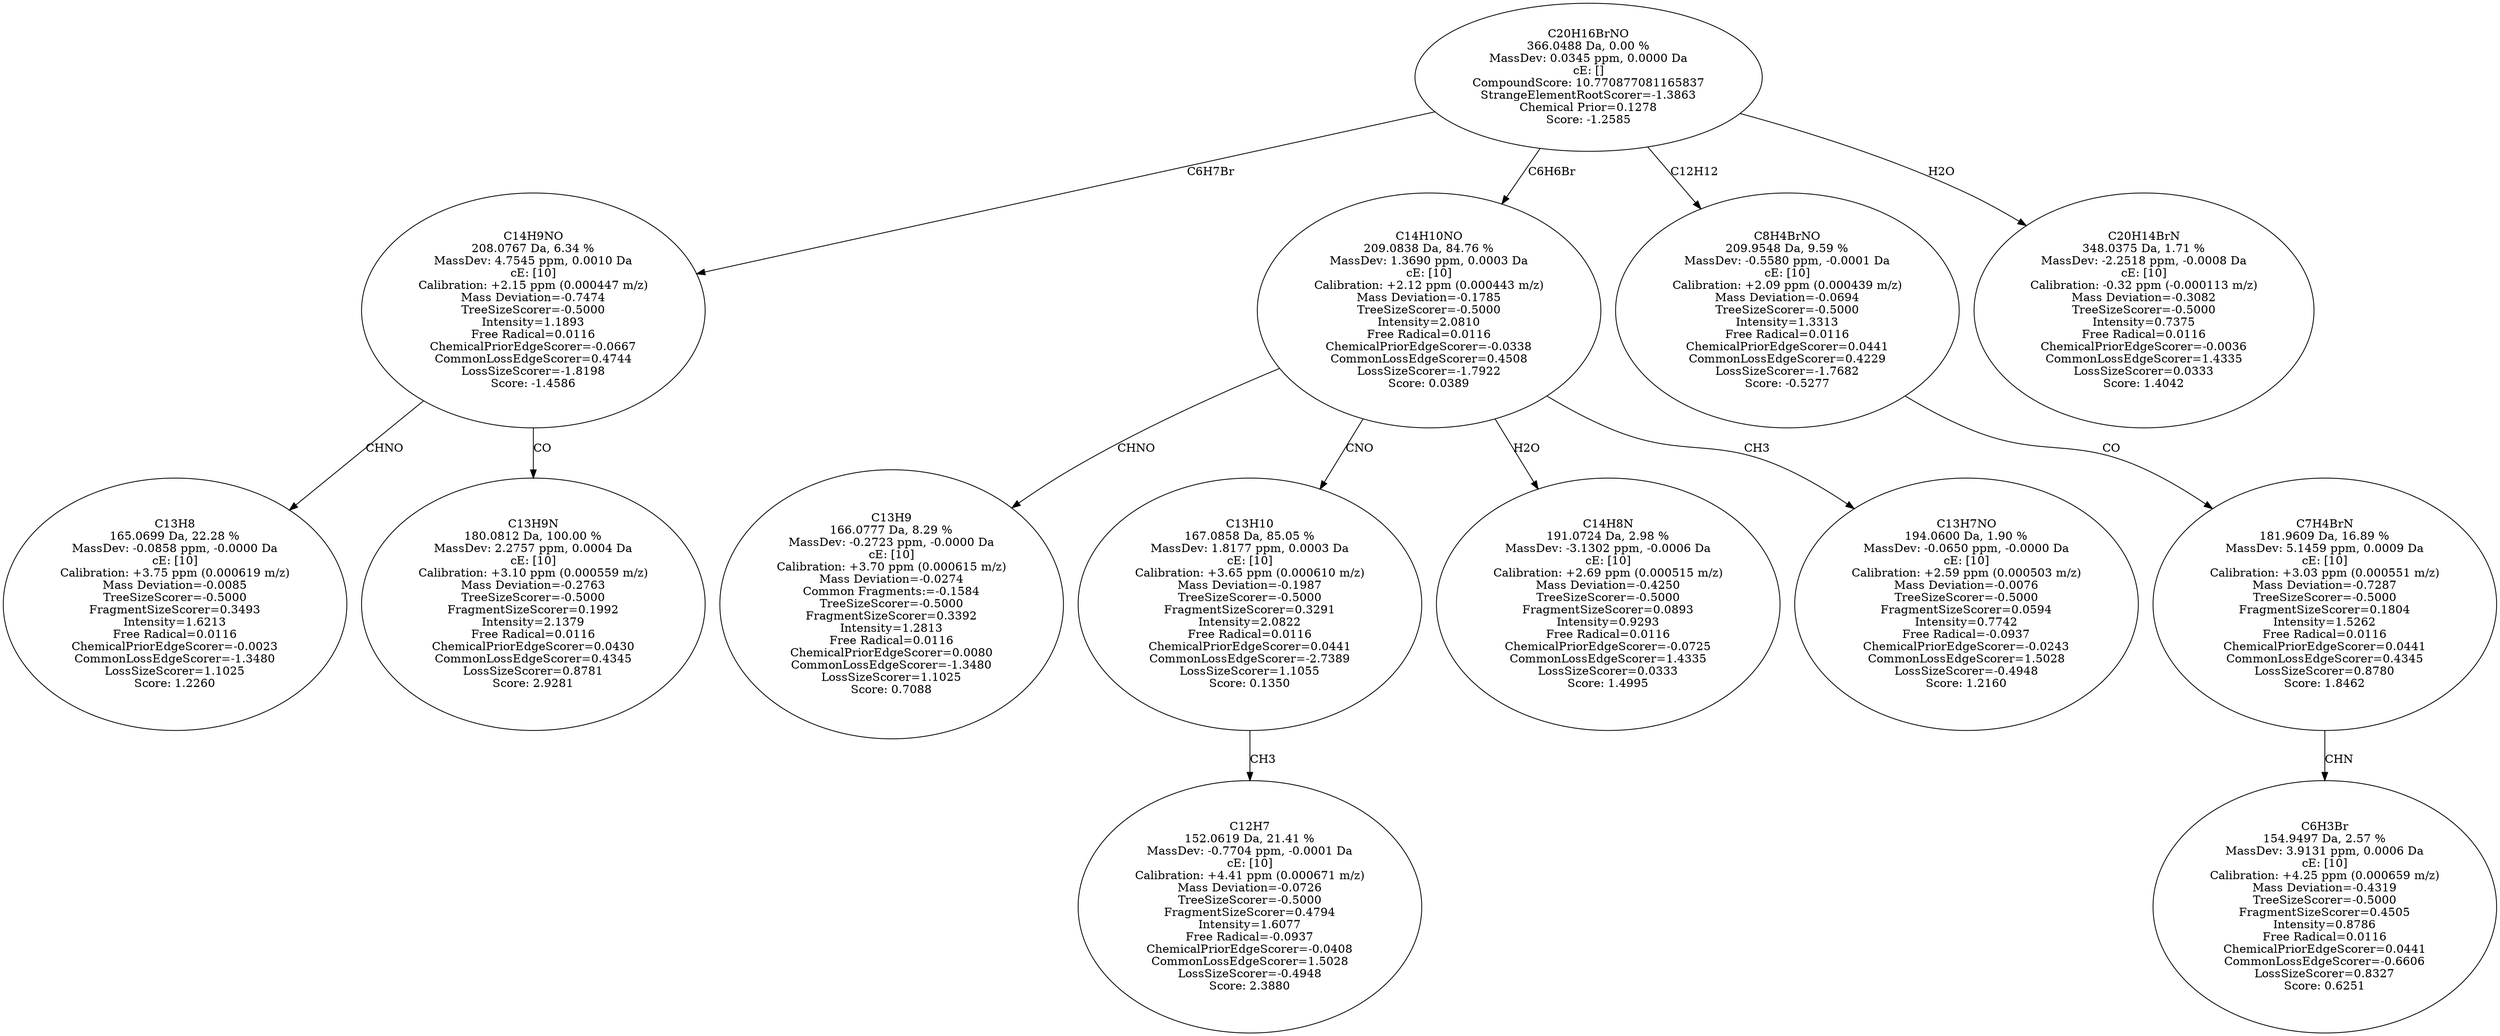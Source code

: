 strict digraph {
v1 [label="C13H8\n165.0699 Da, 22.28 %\nMassDev: -0.0858 ppm, -0.0000 Da\ncE: [10]\nCalibration: +3.75 ppm (0.000619 m/z)\nMass Deviation=-0.0085\nTreeSizeScorer=-0.5000\nFragmentSizeScorer=0.3493\nIntensity=1.6213\nFree Radical=0.0116\nChemicalPriorEdgeScorer=-0.0023\nCommonLossEdgeScorer=-1.3480\nLossSizeScorer=1.1025\nScore: 1.2260"];
v2 [label="C13H9N\n180.0812 Da, 100.00 %\nMassDev: 2.2757 ppm, 0.0004 Da\ncE: [10]\nCalibration: +3.10 ppm (0.000559 m/z)\nMass Deviation=-0.2763\nTreeSizeScorer=-0.5000\nFragmentSizeScorer=0.1992\nIntensity=2.1379\nFree Radical=0.0116\nChemicalPriorEdgeScorer=0.0430\nCommonLossEdgeScorer=0.4345\nLossSizeScorer=0.8781\nScore: 2.9281"];
v3 [label="C14H9NO\n208.0767 Da, 6.34 %\nMassDev: 4.7545 ppm, 0.0010 Da\ncE: [10]\nCalibration: +2.15 ppm (0.000447 m/z)\nMass Deviation=-0.7474\nTreeSizeScorer=-0.5000\nIntensity=1.1893\nFree Radical=0.0116\nChemicalPriorEdgeScorer=-0.0667\nCommonLossEdgeScorer=0.4744\nLossSizeScorer=-1.8198\nScore: -1.4586"];
v4 [label="C13H9\n166.0777 Da, 8.29 %\nMassDev: -0.2723 ppm, -0.0000 Da\ncE: [10]\nCalibration: +3.70 ppm (0.000615 m/z)\nMass Deviation=-0.0274\nCommon Fragments:=-0.1584\nTreeSizeScorer=-0.5000\nFragmentSizeScorer=0.3392\nIntensity=1.2813\nFree Radical=0.0116\nChemicalPriorEdgeScorer=0.0080\nCommonLossEdgeScorer=-1.3480\nLossSizeScorer=1.1025\nScore: 0.7088"];
v5 [label="C12H7\n152.0619 Da, 21.41 %\nMassDev: -0.7704 ppm, -0.0001 Da\ncE: [10]\nCalibration: +4.41 ppm (0.000671 m/z)\nMass Deviation=-0.0726\nTreeSizeScorer=-0.5000\nFragmentSizeScorer=0.4794\nIntensity=1.6077\nFree Radical=-0.0937\nChemicalPriorEdgeScorer=-0.0408\nCommonLossEdgeScorer=1.5028\nLossSizeScorer=-0.4948\nScore: 2.3880"];
v6 [label="C13H10\n167.0858 Da, 85.05 %\nMassDev: 1.8177 ppm, 0.0003 Da\ncE: [10]\nCalibration: +3.65 ppm (0.000610 m/z)\nMass Deviation=-0.1987\nTreeSizeScorer=-0.5000\nFragmentSizeScorer=0.3291\nIntensity=2.0822\nFree Radical=0.0116\nChemicalPriorEdgeScorer=0.0441\nCommonLossEdgeScorer=-2.7389\nLossSizeScorer=1.1055\nScore: 0.1350"];
v7 [label="C14H8N\n191.0724 Da, 2.98 %\nMassDev: -3.1302 ppm, -0.0006 Da\ncE: [10]\nCalibration: +2.69 ppm (0.000515 m/z)\nMass Deviation=-0.4250\nTreeSizeScorer=-0.5000\nFragmentSizeScorer=0.0893\nIntensity=0.9293\nFree Radical=0.0116\nChemicalPriorEdgeScorer=-0.0725\nCommonLossEdgeScorer=1.4335\nLossSizeScorer=0.0333\nScore: 1.4995"];
v8 [label="C13H7NO\n194.0600 Da, 1.90 %\nMassDev: -0.0650 ppm, -0.0000 Da\ncE: [10]\nCalibration: +2.59 ppm (0.000503 m/z)\nMass Deviation=-0.0076\nTreeSizeScorer=-0.5000\nFragmentSizeScorer=0.0594\nIntensity=0.7742\nFree Radical=-0.0937\nChemicalPriorEdgeScorer=-0.0243\nCommonLossEdgeScorer=1.5028\nLossSizeScorer=-0.4948\nScore: 1.2160"];
v9 [label="C14H10NO\n209.0838 Da, 84.76 %\nMassDev: 1.3690 ppm, 0.0003 Da\ncE: [10]\nCalibration: +2.12 ppm (0.000443 m/z)\nMass Deviation=-0.1785\nTreeSizeScorer=-0.5000\nIntensity=2.0810\nFree Radical=0.0116\nChemicalPriorEdgeScorer=-0.0338\nCommonLossEdgeScorer=0.4508\nLossSizeScorer=-1.7922\nScore: 0.0389"];
v10 [label="C6H3Br\n154.9497 Da, 2.57 %\nMassDev: 3.9131 ppm, 0.0006 Da\ncE: [10]\nCalibration: +4.25 ppm (0.000659 m/z)\nMass Deviation=-0.4319\nTreeSizeScorer=-0.5000\nFragmentSizeScorer=0.4505\nIntensity=0.8786\nFree Radical=0.0116\nChemicalPriorEdgeScorer=0.0441\nCommonLossEdgeScorer=-0.6606\nLossSizeScorer=0.8327\nScore: 0.6251"];
v11 [label="C7H4BrN\n181.9609 Da, 16.89 %\nMassDev: 5.1459 ppm, 0.0009 Da\ncE: [10]\nCalibration: +3.03 ppm (0.000551 m/z)\nMass Deviation=-0.7287\nTreeSizeScorer=-0.5000\nFragmentSizeScorer=0.1804\nIntensity=1.5262\nFree Radical=0.0116\nChemicalPriorEdgeScorer=0.0441\nCommonLossEdgeScorer=0.4345\nLossSizeScorer=0.8780\nScore: 1.8462"];
v12 [label="C8H4BrNO\n209.9548 Da, 9.59 %\nMassDev: -0.5580 ppm, -0.0001 Da\ncE: [10]\nCalibration: +2.09 ppm (0.000439 m/z)\nMass Deviation=-0.0694\nTreeSizeScorer=-0.5000\nIntensity=1.3313\nFree Radical=0.0116\nChemicalPriorEdgeScorer=0.0441\nCommonLossEdgeScorer=0.4229\nLossSizeScorer=-1.7682\nScore: -0.5277"];
v13 [label="C20H14BrN\n348.0375 Da, 1.71 %\nMassDev: -2.2518 ppm, -0.0008 Da\ncE: [10]\nCalibration: -0.32 ppm (-0.000113 m/z)\nMass Deviation=-0.3082\nTreeSizeScorer=-0.5000\nIntensity=0.7375\nFree Radical=0.0116\nChemicalPriorEdgeScorer=-0.0036\nCommonLossEdgeScorer=1.4335\nLossSizeScorer=0.0333\nScore: 1.4042"];
v14 [label="C20H16BrNO\n366.0488 Da, 0.00 %\nMassDev: 0.0345 ppm, 0.0000 Da\ncE: []\nCompoundScore: 10.770877081165837\nStrangeElementRootScorer=-1.3863\nChemical Prior=0.1278\nScore: -1.2585"];
v3 -> v1 [label="CHNO"];
v3 -> v2 [label="CO"];
v14 -> v3 [label="C6H7Br"];
v9 -> v4 [label="CHNO"];
v6 -> v5 [label="CH3"];
v9 -> v6 [label="CNO"];
v9 -> v7 [label="H2O"];
v9 -> v8 [label="CH3"];
v14 -> v9 [label="C6H6Br"];
v11 -> v10 [label="CHN"];
v12 -> v11 [label="CO"];
v14 -> v12 [label="C12H12"];
v14 -> v13 [label="H2O"];
}